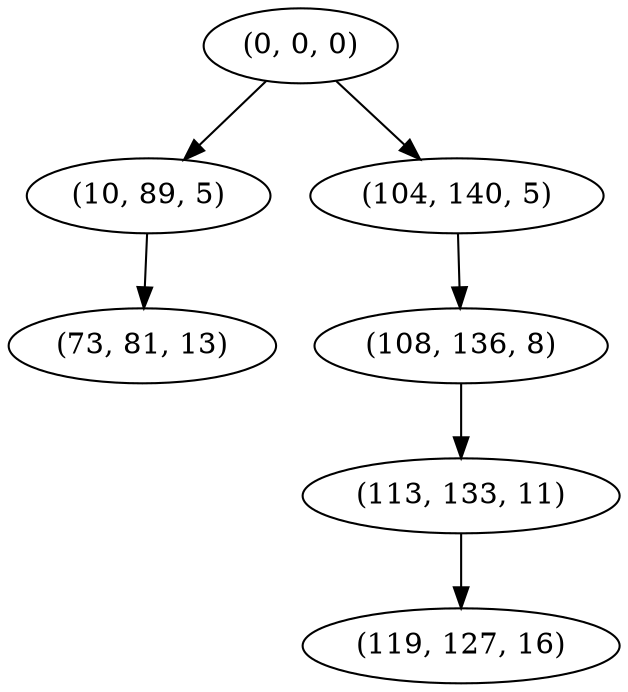 digraph tree {
    "(0, 0, 0)";
    "(10, 89, 5)";
    "(73, 81, 13)";
    "(104, 140, 5)";
    "(108, 136, 8)";
    "(113, 133, 11)";
    "(119, 127, 16)";
    "(0, 0, 0)" -> "(10, 89, 5)";
    "(0, 0, 0)" -> "(104, 140, 5)";
    "(10, 89, 5)" -> "(73, 81, 13)";
    "(104, 140, 5)" -> "(108, 136, 8)";
    "(108, 136, 8)" -> "(113, 133, 11)";
    "(113, 133, 11)" -> "(119, 127, 16)";
}

